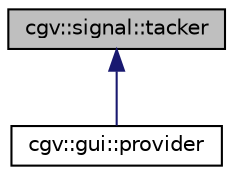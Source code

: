 digraph "cgv::signal::tacker"
{
  bgcolor="transparent";
  edge [fontname="Helvetica",fontsize="10",labelfontname="Helvetica",labelfontsize="10"];
  node [fontname="Helvetica",fontsize="10",shape=record];
  Node1 [label="cgv::signal::tacker",height=0.2,width=0.4,color="black", fillcolor="grey75", style="filled", fontcolor="black"];
  Node1 -> Node2 [dir="back",color="midnightblue",fontsize="10",style="solid",fontname="Helvetica"];
  Node2 [label="cgv::gui::provider",height=0.2,width=0.4,color="black",URL="$a00094.html",tooltip="derive from this class to provide a gui to the current viewer "];
}
